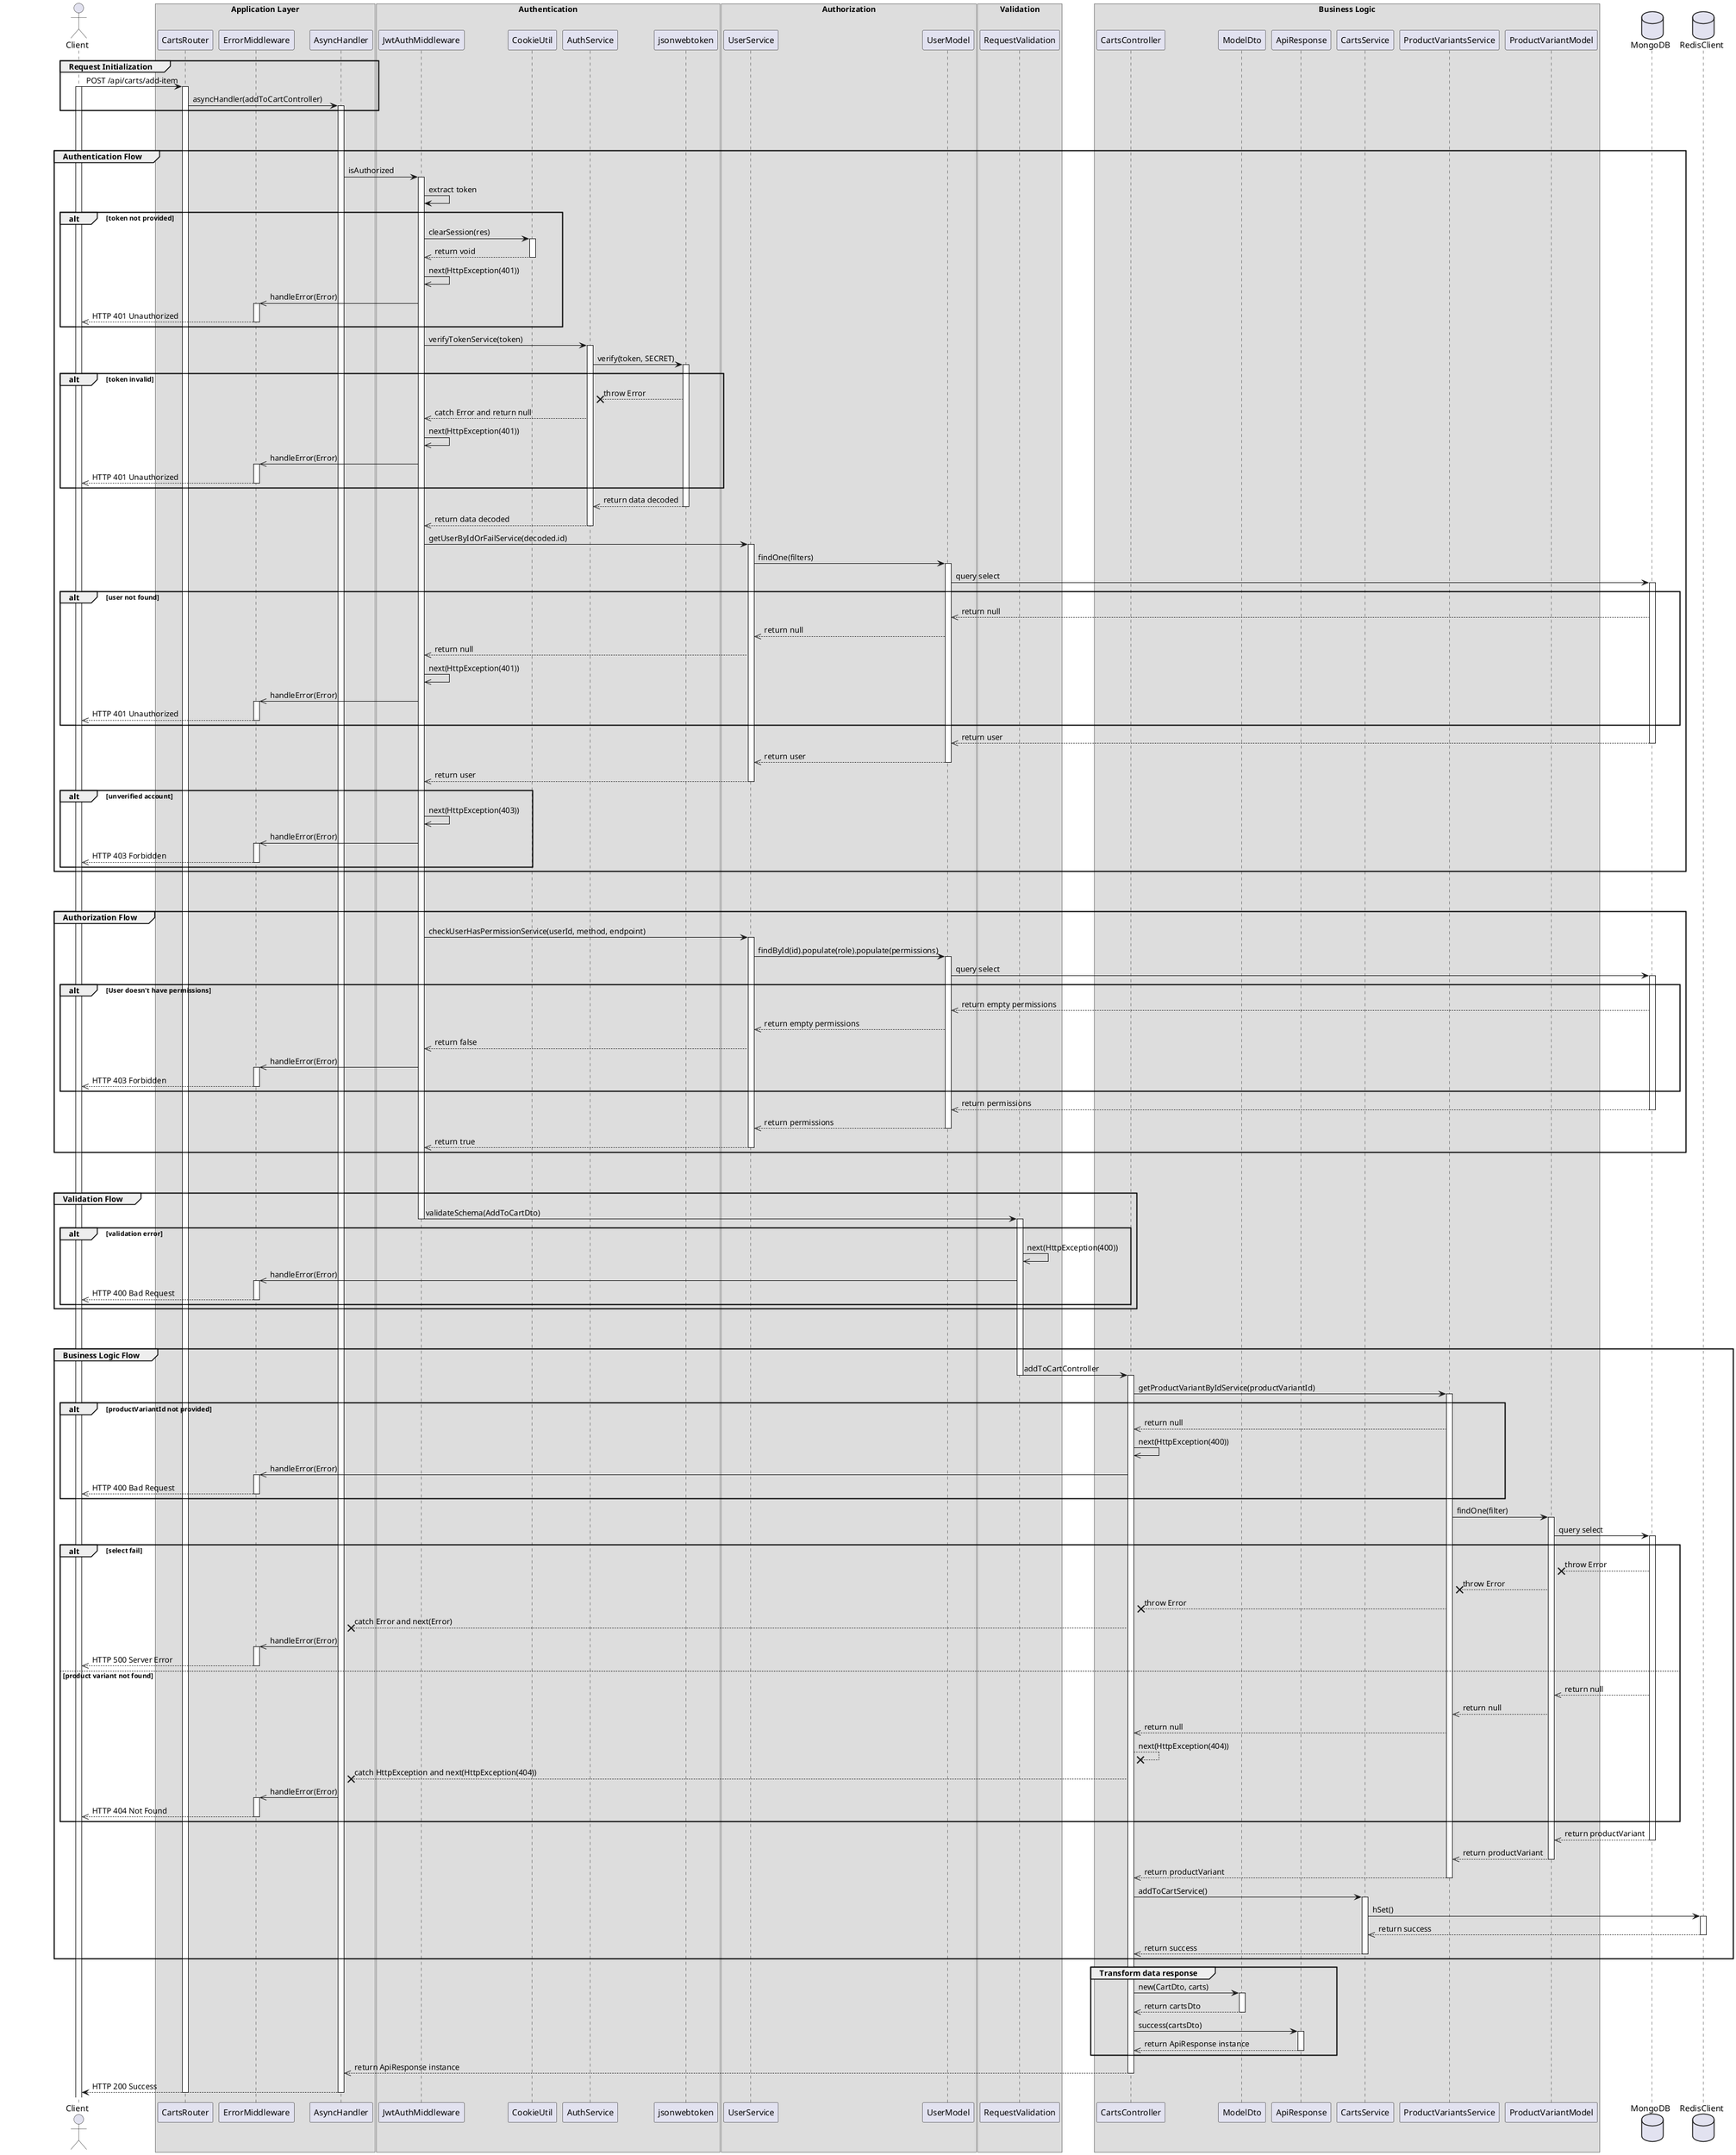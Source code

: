 @startuml Add Item to Cart

actor Client

box "Application Layer"
participant CartsRouter 
participant ErrorMiddleware 
participant AsyncHandler 
end box

box "Authentication"
participant JwtAuthMiddleware 
participant CookieUtil
participant AuthService
participant jsonwebtoken
end box

box "Authorization"
participant UserService 
participant UserModel
end box

box "Validation"
participant RequestValidation
end box

box "Business Logic"
participant CartsController
participant ModelDto
participant ApiResponse
participant CartsService
participant ProductVariantsService
participant ProductVariantModel
end box

database MongoDB
database RedisClient

' Step 1
group Request Initialization
    Client -> CartsRouter: POST /api/carts/add-item
    activate Client
    activate CartsRouter
    CartsRouter -> AsyncHandler: asyncHandler(addToCartController)
    activate AsyncHandler
end

break
break

' Step 2
group Authentication Flow
    AsyncHandler -> JwtAuthMiddleware: isAuthorized
    activate JwtAuthMiddleware

    JwtAuthMiddleware -> JwtAuthMiddleware: extract token
    alt token not provided
        JwtAuthMiddleware -> CookieUtil: clearSession(res)
        activate CookieUtil
        CookieUtil -->> JwtAuthMiddleware: return void
        deactivate CookieUtil
        JwtAuthMiddleware ->> JwtAuthMiddleware: next(HttpException(401))
        JwtAuthMiddleware ->> ErrorMiddleware: handleError(Error)
        activate ErrorMiddleware
        ErrorMiddleware -->> Client: HTTP 401 Unauthorized
        deactivate ErrorMiddleware
    end 

    JwtAuthMiddleware -> AuthService: verifyTokenService(token)
    activate AuthService
    AuthService -> jsonwebtoken: verify(token, SECRET)
    activate jsonwebtoken
    alt token invalid
        jsonwebtoken --x AuthService: throw Error
        AuthService -->> JwtAuthMiddleware: catch Error and return null
        JwtAuthMiddleware ->> JwtAuthMiddleware: next(HttpException(401))
        JwtAuthMiddleware ->> ErrorMiddleware: handleError(Error)
        activate ErrorMiddleware
        ErrorMiddleware -->> Client: HTTP 401 Unauthorized
        deactivate ErrorMiddleware
    end

    jsonwebtoken -->> AuthService: return data decoded
    deactivate jsonwebtoken
    AuthService -->> JwtAuthMiddleware: return data decoded
    deactivate AuthService
    JwtAuthMiddleware -> UserService: getUserByIdOrFailService(decoded.id)
    activate UserService
    UserService -> UserModel: findOne(filters)
    activate UserModel
    UserModel -> MongoDB: query select
    activate MongoDB

    alt user not found
        MongoDB -->> UserModel: return null
        UserModel -->> UserService: return null
        UserService -->> JwtAuthMiddleware: return null
        JwtAuthMiddleware ->> JwtAuthMiddleware: next(HttpException(401))
        JwtAuthMiddleware ->> ErrorMiddleware: handleError(Error)
        activate ErrorMiddleware
        ErrorMiddleware -->> Client: HTTP 401 Unauthorized
        deactivate ErrorMiddleware
    end

    MongoDB -->> UserModel: return user
    deactivate MongoDB
    UserModel -->> UserService: return user
    deactivate UserModel
    UserService -->> JwtAuthMiddleware: return user
    deactivate UserService

    alt unverified account
        JwtAuthMiddleware ->> JwtAuthMiddleware: next(HttpException(403))
        JwtAuthMiddleware ->> ErrorMiddleware: handleError(Error)
        activate ErrorMiddleware
        ErrorMiddleware -->> Client: HTTP 403 Forbidden
        deactivate ErrorMiddleware
    end
end

break
break

' Step 3
group Authorization Flow
    JwtAuthMiddleware -> UserService: checkUserHasPermissionService(userId, method, endpoint)
    activate UserService
    UserService -> UserModel: findById(id).populate(role).populate(permissions)
    activate UserModel
    UserModel -> MongoDB: query select
    activate MongoDB

    alt User doesn't have permissions 
        MongoDB -->> UserModel: return empty permissions
        UserModel -->> UserService: return empty permissions
        UserService -->> JwtAuthMiddleware: return false
        JwtAuthMiddleware ->> ErrorMiddleware: handleError(Error)
        activate ErrorMiddleware
        ErrorMiddleware -->> Client: HTTP 403 Forbidden
        deactivate ErrorMiddleware
    end

    MongoDB -->> UserModel: return permissions
    deactivate MongoDB
    UserModel -->> UserService: return permissions
    deactivate UserModel
    UserService -->> JwtAuthMiddleware: return true
    deactivate UserService
end

break
break

' Step 4
group Validation Flow
    JwtAuthMiddleware -> RequestValidation: validateSchema(AddToCartDto)
    deactivate JwtAuthMiddleware
    activate RequestValidation
        alt validation error
        RequestValidation ->> RequestValidation: next(HttpException(400))
        RequestValidation ->> ErrorMiddleware: handleError(Error)
        activate ErrorMiddleware
        ErrorMiddleware -->> Client: HTTP 400 Bad Request
        deactivate ErrorMiddleware
    end
end

break
break


' Step 5
group Business Logic Flow
    RequestValidation -> CartsController: addToCartController
    deactivate RequestValidation
    activate CartsController
    CartsController -> ProductVariantsService: getProductVariantByIdService(productVariantId)
    activate ProductVariantsService
    
    alt productVariantId not provided
        ProductVariantsService -->> CartsController: return null
        CartsController ->> CartsController: next(HttpException(400))
        CartsController ->> ErrorMiddleware: handleError(Error)
        activate ErrorMiddleware
        ErrorMiddleware -->> Client: HTTP 400 Bad Request
        deactivate ErrorMiddleware
    end

    ProductVariantsService -> ProductVariantModel: findOne(filter)
    activate ProductVariantModel
    ProductVariantModel -> MongoDB: query select
    activate MongoDB

    alt select fail
        MongoDB --x ProductVariantModel: throw Error
        ProductVariantModel --x ProductVariantsService: throw Error
        ProductVariantsService --x CartsController: throw Error
        CartsController --x AsyncHandler: catch Error and next(Error)
        AsyncHandler ->> ErrorMiddleware: handleError(Error)
        activate ErrorMiddleware
        ErrorMiddleware -->> Client: HTTP 500 Server Error
        deactivate ErrorMiddleware
    else product variant not found
        MongoDB -->> ProductVariantModel: return null
        ProductVariantModel -->> ProductVariantsService: return null
        ProductVariantsService -->> CartsController: return null
        CartsController --x CartsController: next(HttpException(404))
        CartsController --x AsyncHandler: catch HttpException and next(HttpException(404))
        AsyncHandler ->> ErrorMiddleware: handleError(Error)
        activate ErrorMiddleware
        ErrorMiddleware -->> Client: HTTP 404 Not Found
        deactivate ErrorMiddleware
    end
    
    MongoDB -->> ProductVariantModel: return productVariant
    deactivate MongoDB
    ProductVariantModel -->> ProductVariantsService: return productVariant
    deactivate ProductVariantModel
    ProductVariantsService -->> CartsController: return productVariant
    deactivate ProductVariantsService
    CartsController -> CartsService: addToCartService()
    activate CartsService
    CartsService -> RedisClient: hSet()
    activate RedisClient
    RedisClient -->> CartsService: return success
    deactivate RedisClient
    CartsService -->> CartsController: return success
    deactivate CartsService
    

end

group Transform data response
    CartsController -> ModelDto: new(CartDto, carts)
    activate ModelDto
    ModelDto -->> CartsController: return cartsDto
    deactivate ModelDto
    CartsController -> ApiResponse: success(cartsDto)
    activate ApiResponse
    ApiResponse -->> CartsController: return ApiResponse instance
    deactivate ApiResponse
end

CartsController -->> AsyncHandler: return ApiResponse instance
deactivate CartsController
AsyncHandler --> Client: HTTP 200 Success
deactivate AsyncHandler
deactivate CartsRouter

@enduml